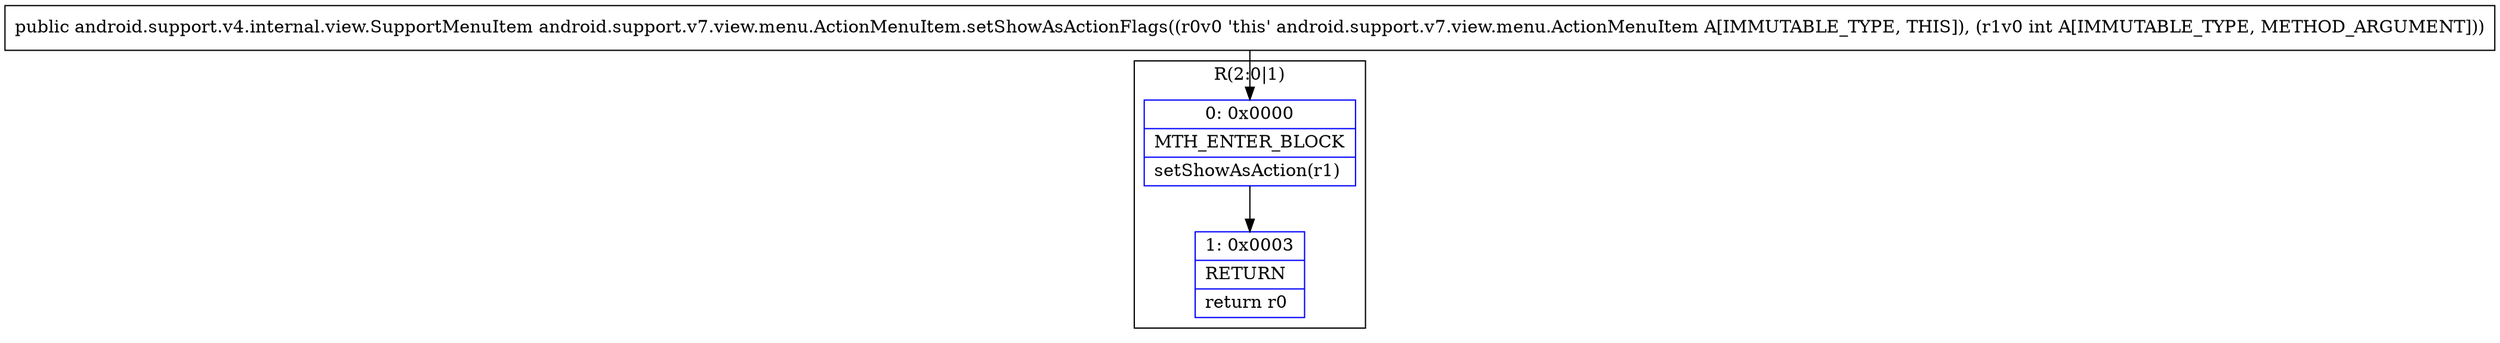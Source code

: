 digraph "CFG forandroid.support.v7.view.menu.ActionMenuItem.setShowAsActionFlags(I)Landroid\/support\/v4\/internal\/view\/SupportMenuItem;" {
subgraph cluster_Region_1348678443 {
label = "R(2:0|1)";
node [shape=record,color=blue];
Node_0 [shape=record,label="{0\:\ 0x0000|MTH_ENTER_BLOCK\l|setShowAsAction(r1)\l}"];
Node_1 [shape=record,label="{1\:\ 0x0003|RETURN\l|return r0\l}"];
}
MethodNode[shape=record,label="{public android.support.v4.internal.view.SupportMenuItem android.support.v7.view.menu.ActionMenuItem.setShowAsActionFlags((r0v0 'this' android.support.v7.view.menu.ActionMenuItem A[IMMUTABLE_TYPE, THIS]), (r1v0 int A[IMMUTABLE_TYPE, METHOD_ARGUMENT])) }"];
MethodNode -> Node_0;
Node_0 -> Node_1;
}

